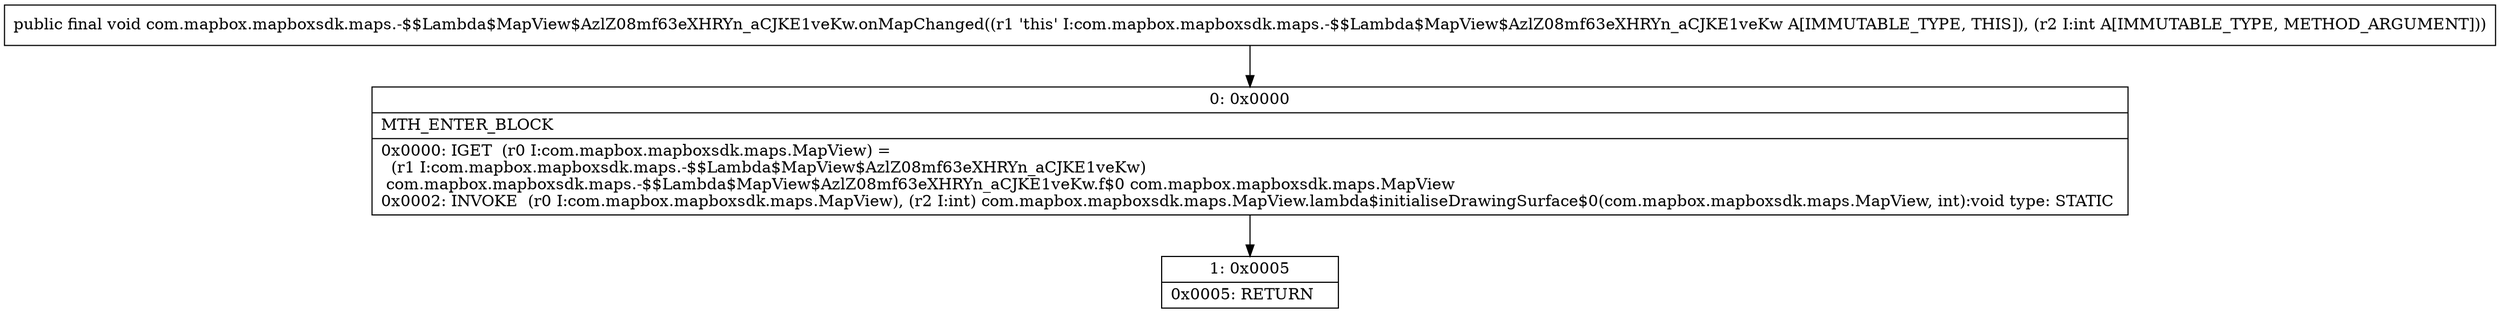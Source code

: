 digraph "CFG forcom.mapbox.mapboxsdk.maps.\-$$Lambda$MapView$AzlZ08mf63eXHRYn_aCJKE1veKw.onMapChanged(I)V" {
Node_0 [shape=record,label="{0\:\ 0x0000|MTH_ENTER_BLOCK\l|0x0000: IGET  (r0 I:com.mapbox.mapboxsdk.maps.MapView) = \l  (r1 I:com.mapbox.mapboxsdk.maps.\-$$Lambda$MapView$AzlZ08mf63eXHRYn_aCJKE1veKw)\l com.mapbox.mapboxsdk.maps.\-$$Lambda$MapView$AzlZ08mf63eXHRYn_aCJKE1veKw.f$0 com.mapbox.mapboxsdk.maps.MapView \l0x0002: INVOKE  (r0 I:com.mapbox.mapboxsdk.maps.MapView), (r2 I:int) com.mapbox.mapboxsdk.maps.MapView.lambda$initialiseDrawingSurface$0(com.mapbox.mapboxsdk.maps.MapView, int):void type: STATIC \l}"];
Node_1 [shape=record,label="{1\:\ 0x0005|0x0005: RETURN   \l}"];
MethodNode[shape=record,label="{public final void com.mapbox.mapboxsdk.maps.\-$$Lambda$MapView$AzlZ08mf63eXHRYn_aCJKE1veKw.onMapChanged((r1 'this' I:com.mapbox.mapboxsdk.maps.\-$$Lambda$MapView$AzlZ08mf63eXHRYn_aCJKE1veKw A[IMMUTABLE_TYPE, THIS]), (r2 I:int A[IMMUTABLE_TYPE, METHOD_ARGUMENT])) }"];
MethodNode -> Node_0;
Node_0 -> Node_1;
}

